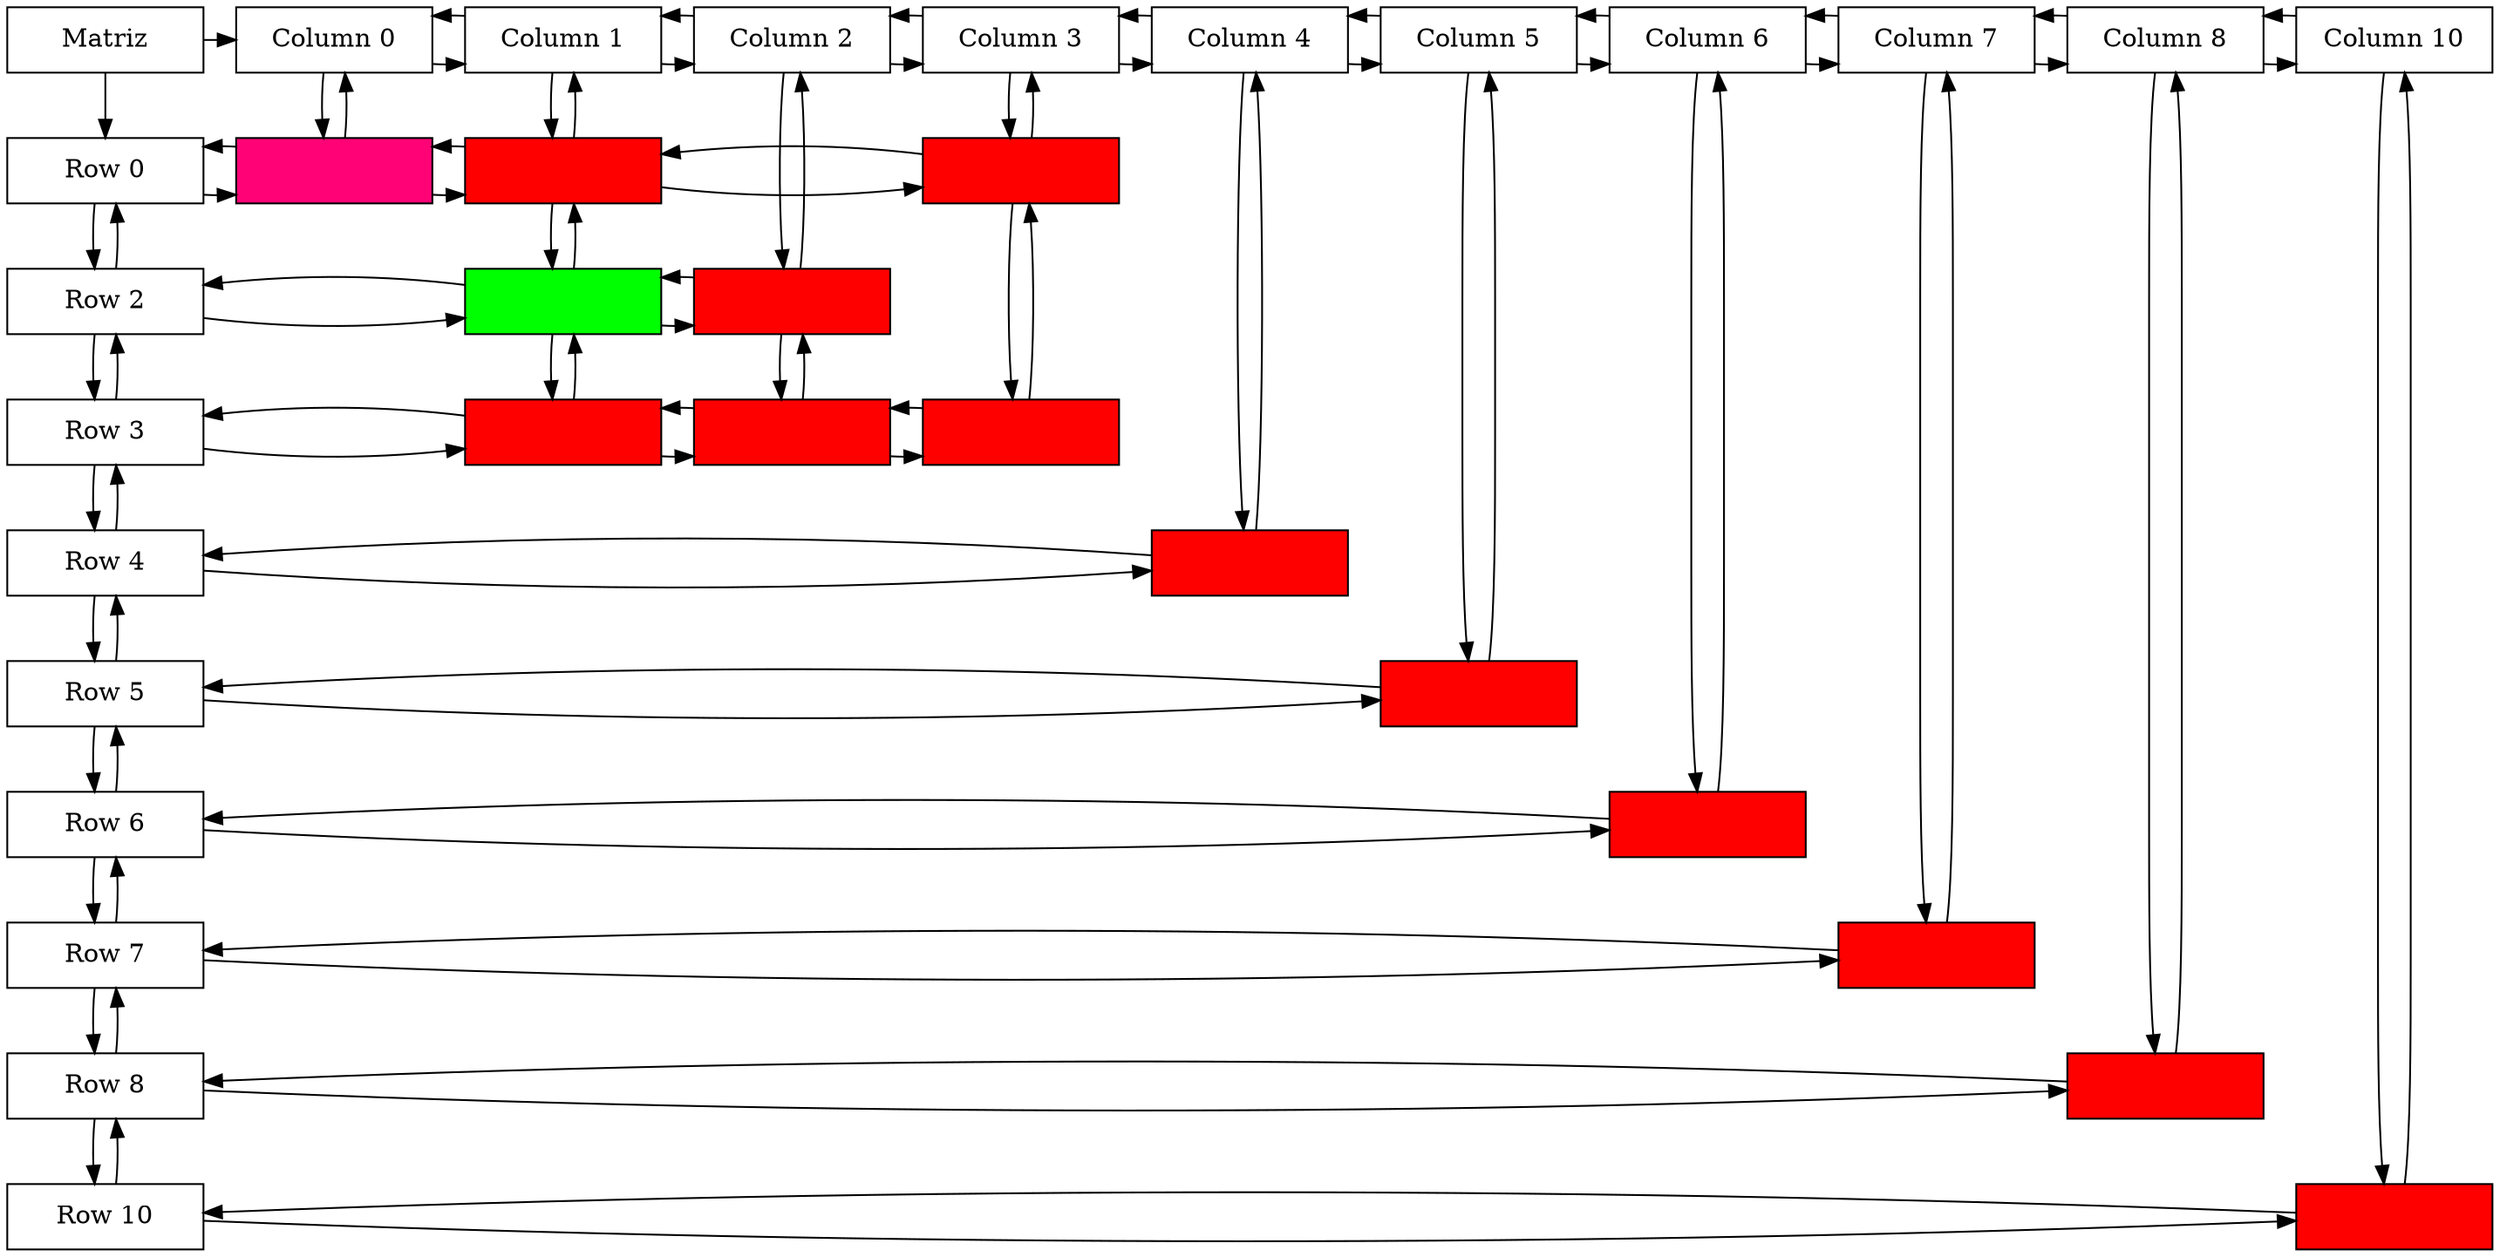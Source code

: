 /* DIEGO ANDRÉ MAZARIEGOS BARRIENTOS */
digraph Sparce_Matrix { 
node [shape=box] 

/* La matriz se envía al grupo 1 */
Mt[ label = "Matriz", width = 1.5, group = 1 ];

//............ ............ ............ ............ COLUMNAS 
/* se incrementan los grupos porque son columnas */ 
C0 [label = "Column 0"    pos = "5.3,3.5!" width = 1.5 group = 1 ];
C1 [label = "Column 1"    pos = "5.3,3.5!" width = 1.5 group = 2 ];
C2 [label = "Column 2"    pos = "5.3,3.5!" width = 1.5 group = 3 ];
C3 [label = "Column 3"    pos = "5.3,3.5!" width = 1.5 group = 4 ];
C4 [label = "Column 4"    pos = "5.3,3.5!" width = 1.5 group = 5 ];
C5 [label = "Column 5"    pos = "5.3,3.5!" width = 1.5 group = 6 ];
C6 [label = "Column 6"    pos = "5.3,3.5!" width = 1.5 group = 7 ];
C7 [label = "Column 7"    pos = "5.3,3.5!" width = 1.5 group = 8 ];
C8 [label = "Column 8"    pos = "5.3,3.5!" width = 1.5 group = 9 ];
C10 [label = "Column 10"    pos = "5.3,3.5!" width = 1.5 group = 11 ];

//............ Enlaces de las columnas
Mt -> C0; /*Enlace primer nodo Columna con el objeto Matriz*/
C0 -> C1;
C1 -> C0;
C1 -> C2;
C2 -> C1;
C2 -> C3;
C3 -> C2;
C3 -> C4;
C4 -> C3;
C4 -> C5;
C5 -> C4;
C5 -> C6;
C6 -> C5;
C6 -> C7;
C7 -> C6;
C7 -> C8;
C8 -> C7;
C8 -> C10;
C10 -> C8;
// Posicionando en el mismo nivel 
{ rank = same; Mt; C0; C1; C2; C3; C4; C5; C6; C7; C8; C10; }

//............ ............ ............ ............ FILAS 
/*  Se mantienen en el mismo grupo porque son filas */ 
F0 [label = "Row 0"    pos = "5.3,3.5!" width = 1.5 group = 0 ];
F2 [label = "Row 2"    pos = "5.3,3.5!" width = 1.5 group = 0 ];
F3 [label = "Row 3"    pos = "5.3,3.5!" width = 1.5 group = 0 ];
F4 [label = "Row 4"    pos = "5.3,3.5!" width = 1.5 group = 0 ];
F5 [label = "Row 5"    pos = "5.3,3.5!" width = 1.5 group = 0 ];
F6 [label = "Row 6"    pos = "5.3,3.5!" width = 1.5 group = 0 ];
F7 [label = "Row 7"    pos = "5.3,3.5!" width = 1.5 group = 0 ];
F8 [label = "Row 8"    pos = "5.3,3.5!" width = 1.5 group = 0 ];
F10 [label = "Row 10"    pos = "5.3,3.5!" width = 1.5 group = 0 ];

//............ enlaces de las filas 
Mt -> F0; /*Enlace primer nodo Columna con el objeto Matriz*/
F0 -> F2;
F2 -> F0;
F2 -> F3;
F3 -> F2;
F3 -> F4;
F4 -> F3;
F4 -> F5;
F5 -> F4;
F5 -> F6;
F6 -> F5;
F6 -> F7;
F7 -> F6;
F7 -> F8;
F8 -> F7;
F8 -> F10;
F10 -> F8;

//............ ............DECLARACIÓN NODOS POSICIÓN............................
N00 [label = "", style = filled, fillcolor = "#FF0376", width = 1.5, group = 1 ]; 
N01 [label = "", style = filled, fillcolor = "#FF0000", width = 1.5, group = 2 ]; 
N03 [label = "", style = filled, fillcolor = "#FF0000", width = 1.5, group = 4 ]; 
N21 [label = "", style = filled, fillcolor = "#00FF00", width = 1.5, group = 2 ]; 
N22 [label = "", style = filled, fillcolor = "#FF0000", width = 1.5, group = 3 ]; 
N31 [label = "", style = filled, fillcolor = "#FF0000", width = 1.5, group = 2 ]; 
N32 [label = "", style = filled, fillcolor = "#FF0000", width = 1.5, group = 3 ]; 
N33 [label = "", style = filled, fillcolor = "#FF0000", width = 1.5, group = 4 ]; 
N44 [label = "", style = filled, fillcolor = "#FF0000", width = 1.5, group = 5 ]; 
N55 [label = "", style = filled, fillcolor = "#FF0000", width = 1.5, group = 6 ]; 
N66 [label = "", style = filled, fillcolor = "#FF0000", width = 1.5, group = 7 ]; 
N77 [label = "", style = filled, fillcolor = "#FF0000", width = 1.5, group = 8 ]; 
N88 [label = "", style = filled, fillcolor = "#FF0000", width = 1.5, group = 9 ]; 
N1010 [label = "", style = filled, fillcolor = "#FF0000", width = 1.5, group = 11 ]; 



//............ ............ Enlaces de los nodos

//Conexiones FILAS y ACCESO NODO 
F0 -> N00;
N00 -> F0;
F2 -> N21;
N21 -> F2;
F3 -> N31;
N31 -> F3;
F4 -> N44;
N44 -> F4;
F5 -> N55;
N55 -> F5;
F6 -> N66;
N66 -> F6;
F7 -> N77;
N77 -> F7;
F8 -> N88;
N88 -> F8;
F10 -> N1010;
N1010 -> F10;
{ rank = same; F0;N00; }
{ rank = same; N00;N01; }
{ rank = same; N01;N03; }
{ rank = same; N01;N00; }
{ rank = same; N03;N01; }
{ rank = same; F2;N21; }
{ rank = same; N21;N22; }
{ rank = same; N22;N21; }
{ rank = same; F3;N31; }
{ rank = same; N31;N32; }
{ rank = same; N32;N33; }
{ rank = same; N32;N31; }
{ rank = same; N33;N32; }
{ rank = same; F4;N44; }
{ rank = same; F5;N55; }
{ rank = same; F6;N66; }
{ rank = same; F7;N77; }
{ rank = same; F8;N88; }
{ rank = same; F10;N1010; }

//Conexiones COLUMNAS y ACCESO NODO 
C0 -> N00 [constraint=false];
N00 -> C0 [constraint=false];
C1 -> N01;
N01 -> C1;
C3 -> N03;
N03 -> C3;
C2 -> N22;
N22 -> C2;
C4 -> N44;
N44 -> C4;
C5 -> N55;
N55 -> C5;
C6 -> N66;
N66 -> C6;
C7 -> N77;
N77 -> C7;
C8 -> N88;
N88 -> C8;
C10 -> N1010;
N1010 -> C10;

//Conexiones NODOS POSICION 
N00 -> N01;
N01 -> N21;
N01 -> N03;
N01 -> N00;
N03 -> N33;
N03 -> N01;
N21 -> N01;
N21 -> N31;
N21 -> N22;
N22 -> N32;
N22 -> N21;
N31 -> N21;
N31 -> N32;
N32 -> N22;
N32 -> N33;
N32 -> N31;
N33 -> N03;
N33 -> N32;
    { rank = same;}
}
